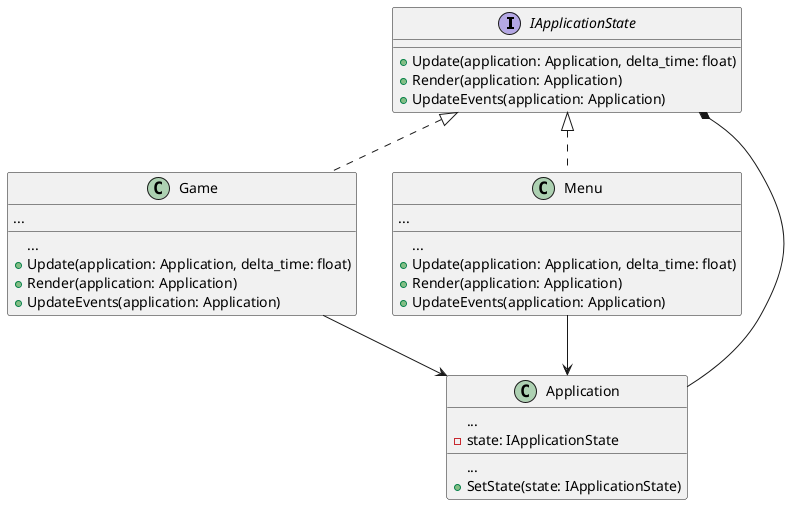 @startuml
'https://plantuml.com/class-diagram

interface IApplicationState

class Application
class Game
class Menu

Application --* IApplicationState

Game --> Application
Menu --> Application

interface IApplicationState {
    + Update(application: Application, delta_time: float)
    + Render(application: Application)
    + UpdateEvents(application: Application)
}

class Application {
{field}...
 - stаte: IApplicationState
 {method}...
 + SetState(stаte: IApplicationState)

}

class Game implements IApplicationState {
{field} ...
{method} ...
    + Update(application: Application, delta_time: float)
    + Render(application: Application)
    + UpdateEvents(application: Application)
}

class Menu implements IApplicationState {
    {field} ...
    {method} ...
    + Update(application: Application, delta_time: float)
    + Render(application: Application)
    + UpdateEvents(application: Application)
}
@enduml